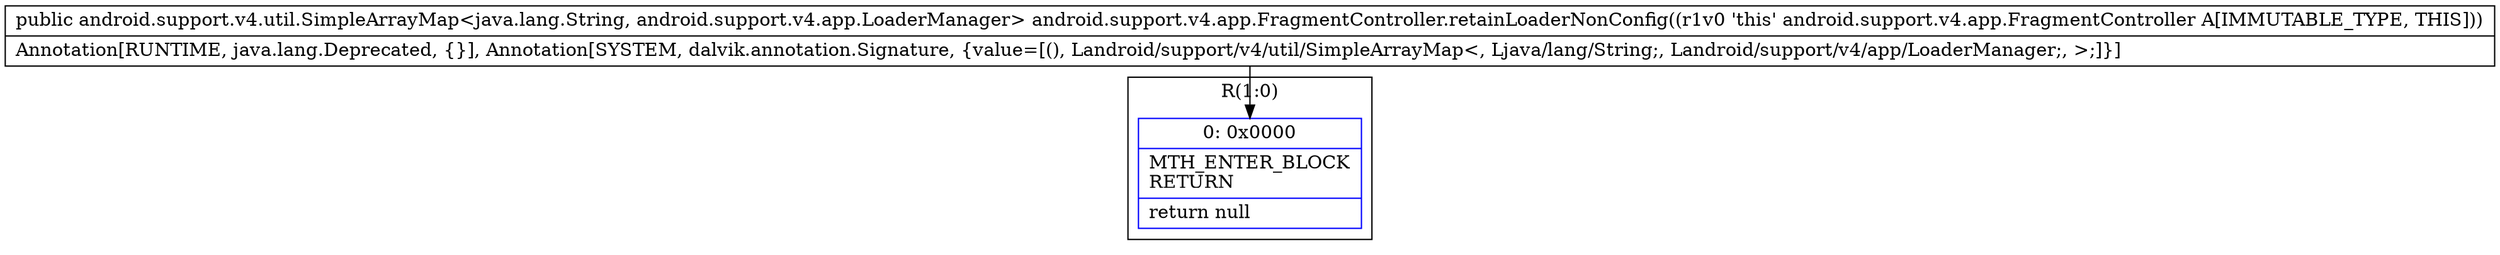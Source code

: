 digraph "CFG forandroid.support.v4.app.FragmentController.retainLoaderNonConfig()Landroid\/support\/v4\/util\/SimpleArrayMap;" {
subgraph cluster_Region_1412073549 {
label = "R(1:0)";
node [shape=record,color=blue];
Node_0 [shape=record,label="{0\:\ 0x0000|MTH_ENTER_BLOCK\lRETURN\l|return null\l}"];
}
MethodNode[shape=record,label="{public android.support.v4.util.SimpleArrayMap\<java.lang.String, android.support.v4.app.LoaderManager\> android.support.v4.app.FragmentController.retainLoaderNonConfig((r1v0 'this' android.support.v4.app.FragmentController A[IMMUTABLE_TYPE, THIS]))  | Annotation[RUNTIME, java.lang.Deprecated, \{\}], Annotation[SYSTEM, dalvik.annotation.Signature, \{value=[(), Landroid\/support\/v4\/util\/SimpleArrayMap\<, Ljava\/lang\/String;, Landroid\/support\/v4\/app\/LoaderManager;, \>;]\}]\l}"];
MethodNode -> Node_0;
}

